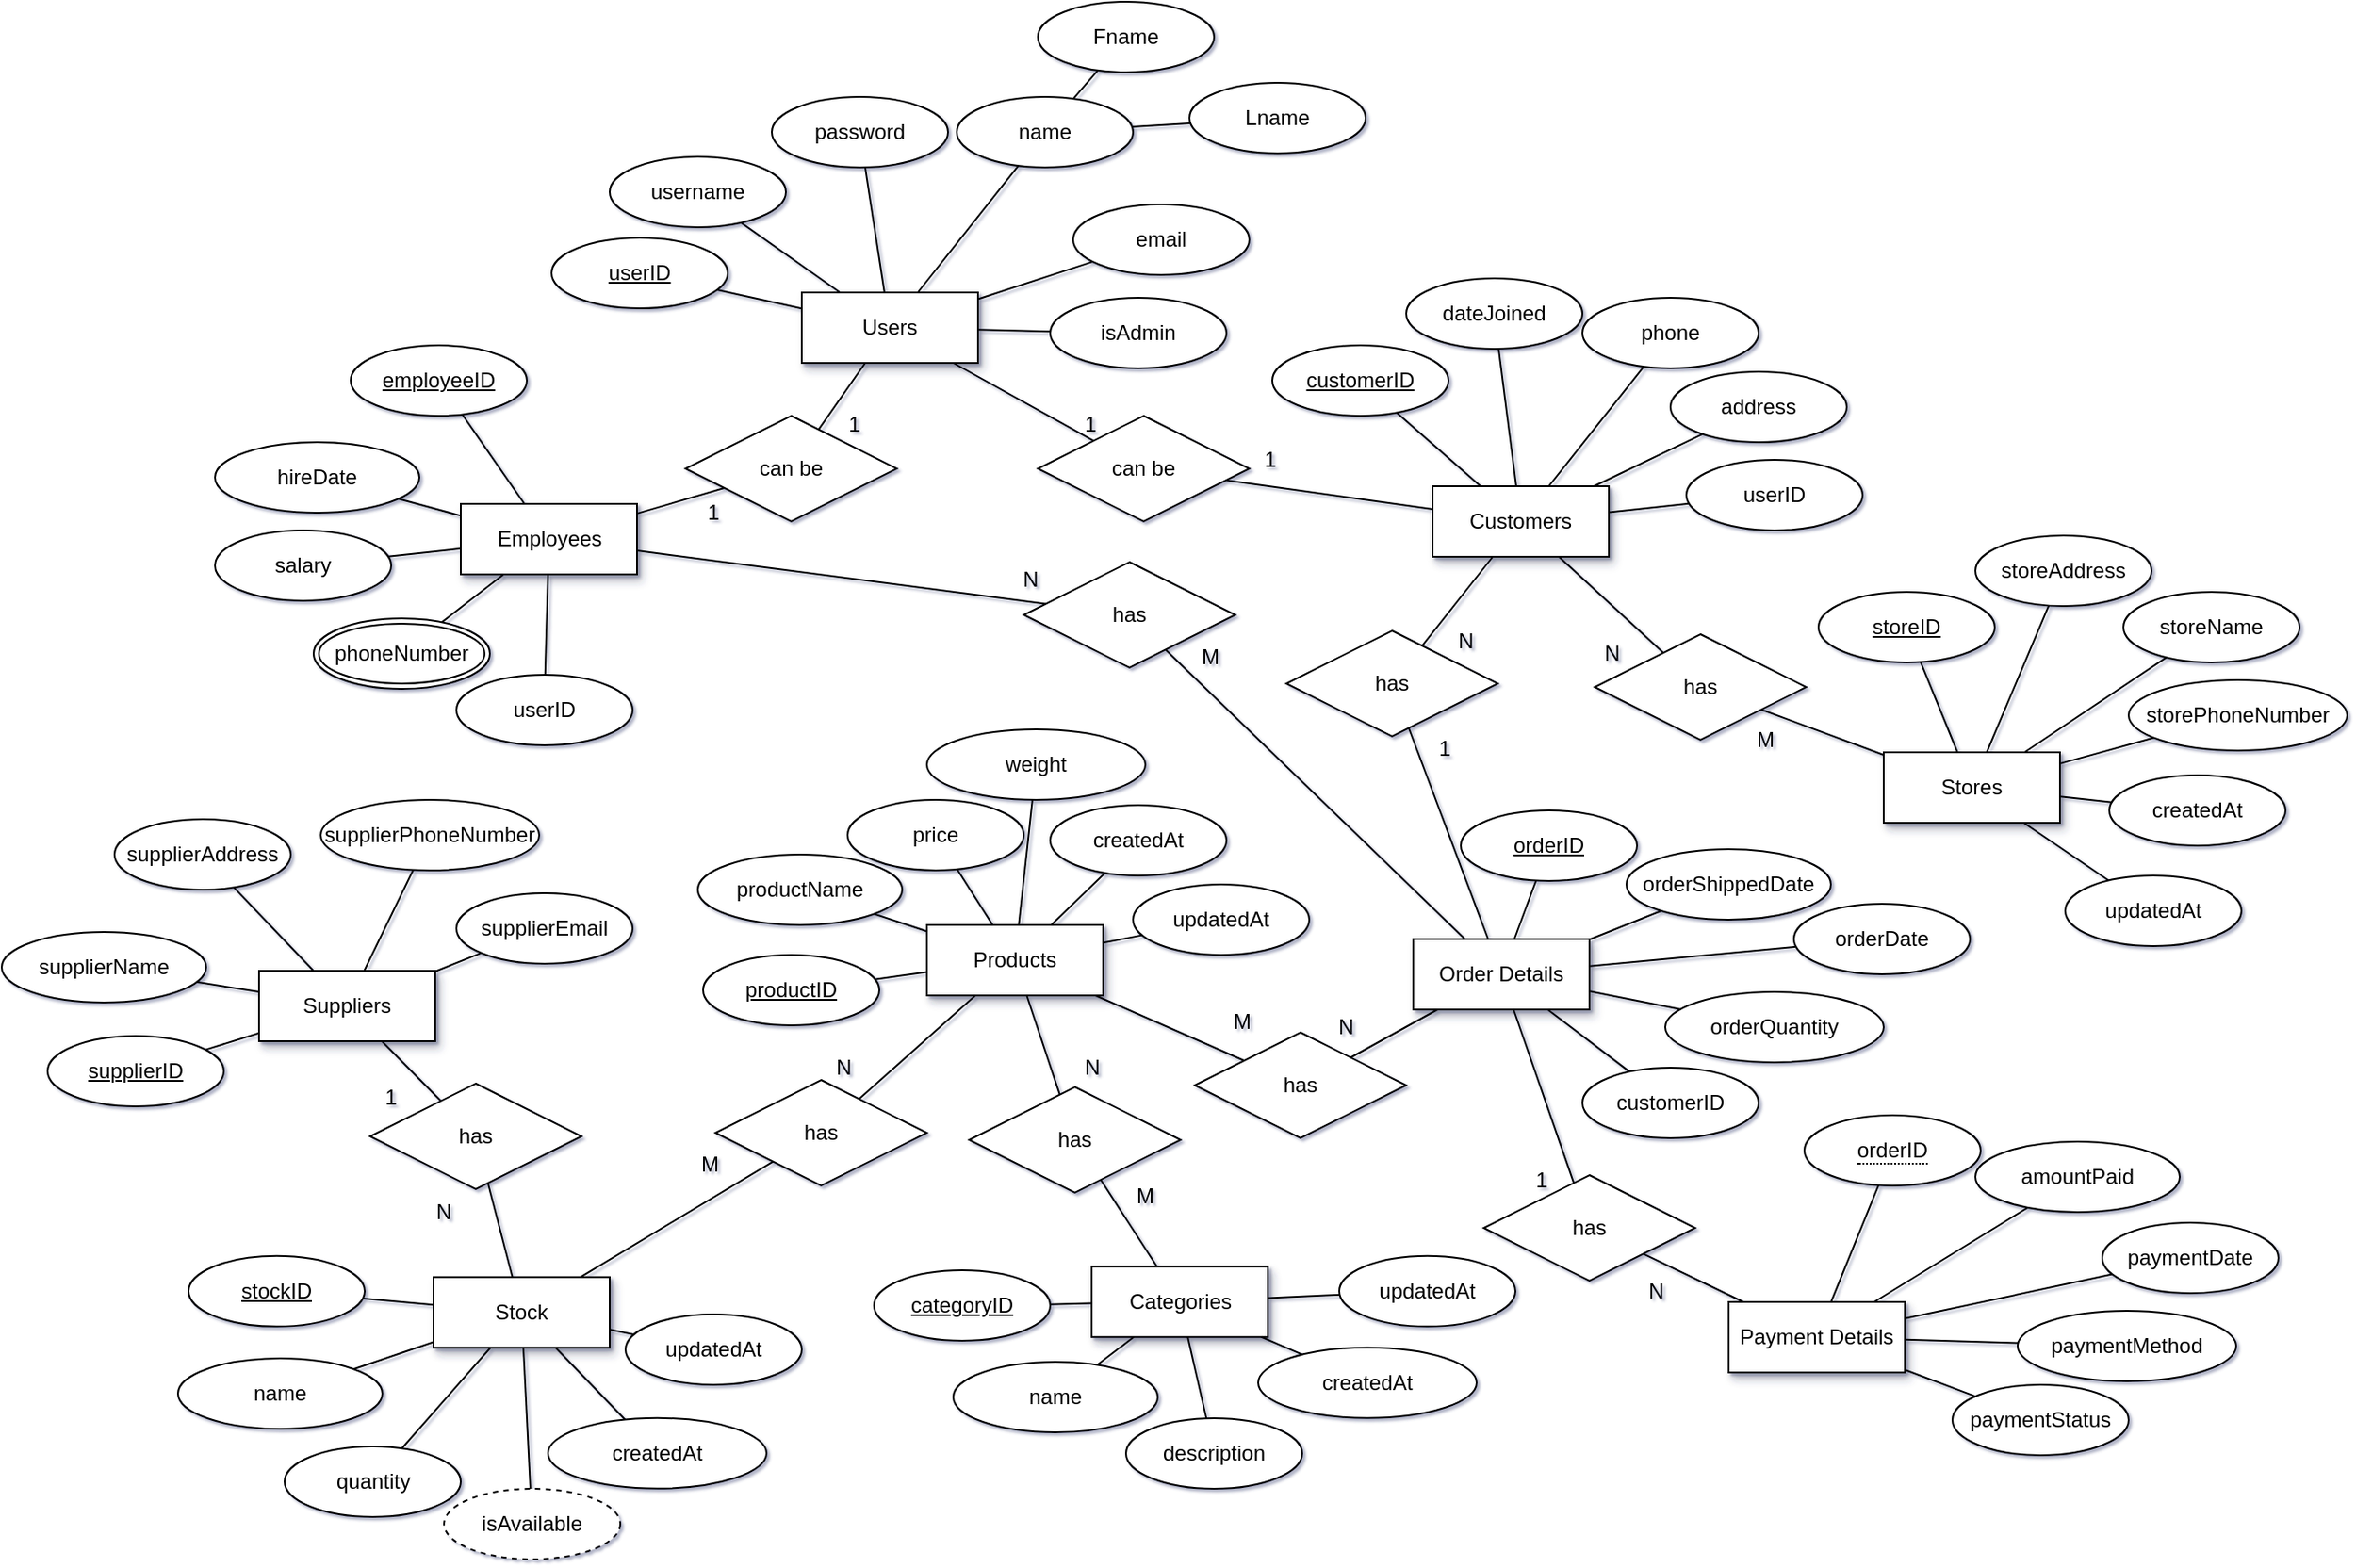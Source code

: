 <mxfile version="22.1.3" type="device">
  <diagram id="R2lEEEUBdFMjLlhIrx00" name="Page-1">
    <mxGraphModel dx="2127" dy="1282" grid="0" gridSize="10" guides="1" tooltips="1" connect="1" arrows="1" fold="1" page="0" pageScale="1" pageWidth="850" pageHeight="1100" math="0" shadow="1" extFonts="Permanent Marker^https://fonts.googleapis.com/css?family=Permanent+Marker">
      <root>
        <mxCell id="0" />
        <mxCell id="1" parent="0" />
        <mxCell id="1cKIMQXp5jVolpoYQYA_-37" style="rounded=0;orthogonalLoop=1;jettySize=auto;html=1;endArrow=none;endFill=0;" edge="1" parent="1" source="1cKIMQXp5jVolpoYQYA_-1" target="1cKIMQXp5jVolpoYQYA_-36">
          <mxGeometry relative="1" as="geometry" />
        </mxCell>
        <mxCell id="1cKIMQXp5jVolpoYQYA_-1" value="Users" style="whiteSpace=wrap;html=1;align=center;shadow=1;" vertex="1" parent="1">
          <mxGeometry x="380" y="158" width="100" height="40" as="geometry" />
        </mxCell>
        <mxCell id="1cKIMQXp5jVolpoYQYA_-11" style="rounded=0;orthogonalLoop=1;jettySize=auto;html=1;endArrow=none;endFill=0;" edge="1" parent="1" source="1cKIMQXp5jVolpoYQYA_-2" target="1cKIMQXp5jVolpoYQYA_-1">
          <mxGeometry relative="1" as="geometry" />
        </mxCell>
        <mxCell id="1cKIMQXp5jVolpoYQYA_-2" value="&lt;u&gt;userID&lt;/u&gt;" style="ellipse;whiteSpace=wrap;html=1;align=center;" vertex="1" parent="1">
          <mxGeometry x="238" y="127" width="100" height="40" as="geometry" />
        </mxCell>
        <mxCell id="1cKIMQXp5jVolpoYQYA_-12" style="rounded=0;orthogonalLoop=1;jettySize=auto;html=1;endArrow=none;endFill=0;" edge="1" parent="1" source="1cKIMQXp5jVolpoYQYA_-3" target="1cKIMQXp5jVolpoYQYA_-1">
          <mxGeometry relative="1" as="geometry" />
        </mxCell>
        <mxCell id="1cKIMQXp5jVolpoYQYA_-3" value="username" style="ellipse;whiteSpace=wrap;html=1;align=center;" vertex="1" parent="1">
          <mxGeometry x="271" y="81" width="100" height="40" as="geometry" />
        </mxCell>
        <mxCell id="1cKIMQXp5jVolpoYQYA_-13" style="rounded=0;orthogonalLoop=1;jettySize=auto;html=1;endArrow=none;endFill=0;" edge="1" parent="1" source="1cKIMQXp5jVolpoYQYA_-4" target="1cKIMQXp5jVolpoYQYA_-1">
          <mxGeometry relative="1" as="geometry" />
        </mxCell>
        <mxCell id="1cKIMQXp5jVolpoYQYA_-4" value="password" style="ellipse;whiteSpace=wrap;html=1;align=center;" vertex="1" parent="1">
          <mxGeometry x="363" y="47" width="100" height="40" as="geometry" />
        </mxCell>
        <mxCell id="1cKIMQXp5jVolpoYQYA_-14" style="rounded=0;orthogonalLoop=1;jettySize=auto;html=1;endArrow=none;endFill=0;" edge="1" parent="1" source="1cKIMQXp5jVolpoYQYA_-6" target="1cKIMQXp5jVolpoYQYA_-1">
          <mxGeometry relative="1" as="geometry" />
        </mxCell>
        <mxCell id="1cKIMQXp5jVolpoYQYA_-6" value="name" style="ellipse;whiteSpace=wrap;html=1;align=center;" vertex="1" parent="1">
          <mxGeometry x="468" y="47" width="100" height="40" as="geometry" />
        </mxCell>
        <mxCell id="1cKIMQXp5jVolpoYQYA_-17" style="rounded=0;orthogonalLoop=1;jettySize=auto;html=1;endArrow=none;endFill=0;" edge="1" parent="1" source="1cKIMQXp5jVolpoYQYA_-7" target="1cKIMQXp5jVolpoYQYA_-6">
          <mxGeometry relative="1" as="geometry" />
        </mxCell>
        <mxCell id="1cKIMQXp5jVolpoYQYA_-7" value="Fname" style="ellipse;whiteSpace=wrap;html=1;align=center;" vertex="1" parent="1">
          <mxGeometry x="514" y="-7" width="100" height="40" as="geometry" />
        </mxCell>
        <mxCell id="1cKIMQXp5jVolpoYQYA_-18" style="rounded=0;orthogonalLoop=1;jettySize=auto;html=1;endArrow=none;endFill=0;" edge="1" parent="1" source="1cKIMQXp5jVolpoYQYA_-8" target="1cKIMQXp5jVolpoYQYA_-6">
          <mxGeometry relative="1" as="geometry" />
        </mxCell>
        <mxCell id="1cKIMQXp5jVolpoYQYA_-8" value="Lname" style="ellipse;whiteSpace=wrap;html=1;align=center;" vertex="1" parent="1">
          <mxGeometry x="600" y="39" width="100" height="40" as="geometry" />
        </mxCell>
        <mxCell id="1cKIMQXp5jVolpoYQYA_-15" style="rounded=0;orthogonalLoop=1;jettySize=auto;html=1;endArrow=none;endFill=0;" edge="1" parent="1" source="1cKIMQXp5jVolpoYQYA_-9" target="1cKIMQXp5jVolpoYQYA_-1">
          <mxGeometry relative="1" as="geometry" />
        </mxCell>
        <mxCell id="1cKIMQXp5jVolpoYQYA_-9" value="email" style="ellipse;whiteSpace=wrap;html=1;align=center;" vertex="1" parent="1">
          <mxGeometry x="534" y="108" width="100" height="40" as="geometry" />
        </mxCell>
        <mxCell id="1cKIMQXp5jVolpoYQYA_-16" style="rounded=0;orthogonalLoop=1;jettySize=auto;html=1;endArrow=none;endFill=0;" edge="1" parent="1" source="1cKIMQXp5jVolpoYQYA_-10" target="1cKIMQXp5jVolpoYQYA_-1">
          <mxGeometry relative="1" as="geometry" />
        </mxCell>
        <mxCell id="1cKIMQXp5jVolpoYQYA_-10" value="isAdmin" style="ellipse;whiteSpace=wrap;html=1;align=center;" vertex="1" parent="1">
          <mxGeometry x="521" y="161" width="100" height="40" as="geometry" />
        </mxCell>
        <mxCell id="1cKIMQXp5jVolpoYQYA_-74" style="rounded=0;orthogonalLoop=1;jettySize=auto;html=1;endArrow=none;endFill=0;" edge="1" parent="1" source="1cKIMQXp5jVolpoYQYA_-19" target="1cKIMQXp5jVolpoYQYA_-72">
          <mxGeometry relative="1" as="geometry" />
        </mxCell>
        <mxCell id="1cKIMQXp5jVolpoYQYA_-90" style="rounded=0;orthogonalLoop=1;jettySize=auto;html=1;endArrow=none;endFill=0;" edge="1" parent="1" source="1cKIMQXp5jVolpoYQYA_-19" target="1cKIMQXp5jVolpoYQYA_-89">
          <mxGeometry relative="1" as="geometry" />
        </mxCell>
        <mxCell id="1cKIMQXp5jVolpoYQYA_-19" value="Customers" style="whiteSpace=wrap;html=1;align=center;shadow=1;" vertex="1" parent="1">
          <mxGeometry x="738" y="268" width="100" height="40" as="geometry" />
        </mxCell>
        <mxCell id="1cKIMQXp5jVolpoYQYA_-20" style="rounded=0;orthogonalLoop=1;jettySize=auto;html=1;endArrow=none;endFill=0;" edge="1" parent="1" source="1cKIMQXp5jVolpoYQYA_-21" target="1cKIMQXp5jVolpoYQYA_-19">
          <mxGeometry relative="1" as="geometry" />
        </mxCell>
        <mxCell id="1cKIMQXp5jVolpoYQYA_-21" value="&lt;u&gt;customerID&lt;/u&gt;" style="ellipse;whiteSpace=wrap;html=1;align=center;" vertex="1" parent="1">
          <mxGeometry x="647" y="188" width="100" height="40" as="geometry" />
        </mxCell>
        <mxCell id="1cKIMQXp5jVolpoYQYA_-22" style="rounded=0;orthogonalLoop=1;jettySize=auto;html=1;endArrow=none;endFill=0;" edge="1" parent="1" source="1cKIMQXp5jVolpoYQYA_-23" target="1cKIMQXp5jVolpoYQYA_-19">
          <mxGeometry relative="1" as="geometry" />
        </mxCell>
        <mxCell id="1cKIMQXp5jVolpoYQYA_-23" value="dateJoined" style="ellipse;whiteSpace=wrap;html=1;align=center;" vertex="1" parent="1">
          <mxGeometry x="723" y="150" width="100" height="40" as="geometry" />
        </mxCell>
        <mxCell id="1cKIMQXp5jVolpoYQYA_-24" style="rounded=0;orthogonalLoop=1;jettySize=auto;html=1;endArrow=none;endFill=0;" edge="1" parent="1" source="1cKIMQXp5jVolpoYQYA_-25" target="1cKIMQXp5jVolpoYQYA_-19">
          <mxGeometry relative="1" as="geometry" />
        </mxCell>
        <mxCell id="1cKIMQXp5jVolpoYQYA_-25" value="phone" style="ellipse;whiteSpace=wrap;html=1;align=center;" vertex="1" parent="1">
          <mxGeometry x="823" y="161" width="100" height="40" as="geometry" />
        </mxCell>
        <mxCell id="1cKIMQXp5jVolpoYQYA_-26" style="rounded=0;orthogonalLoop=1;jettySize=auto;html=1;endArrow=none;endFill=0;" edge="1" parent="1" source="1cKIMQXp5jVolpoYQYA_-27" target="1cKIMQXp5jVolpoYQYA_-19">
          <mxGeometry relative="1" as="geometry" />
        </mxCell>
        <mxCell id="1cKIMQXp5jVolpoYQYA_-27" value="address" style="ellipse;whiteSpace=wrap;html=1;align=center;" vertex="1" parent="1">
          <mxGeometry x="873" y="203" width="100" height="40" as="geometry" />
        </mxCell>
        <mxCell id="1cKIMQXp5jVolpoYQYA_-32" style="rounded=0;orthogonalLoop=1;jettySize=auto;html=1;endArrow=none;endFill=0;" edge="1" parent="1" source="1cKIMQXp5jVolpoYQYA_-33" target="1cKIMQXp5jVolpoYQYA_-19">
          <mxGeometry relative="1" as="geometry" />
        </mxCell>
        <mxCell id="1cKIMQXp5jVolpoYQYA_-33" value="userID" style="ellipse;whiteSpace=wrap;html=1;align=center;" vertex="1" parent="1">
          <mxGeometry x="882" y="253" width="100" height="40" as="geometry" />
        </mxCell>
        <mxCell id="1cKIMQXp5jVolpoYQYA_-38" style="rounded=0;orthogonalLoop=1;jettySize=auto;html=1;endArrow=none;endFill=0;" edge="1" parent="1" source="1cKIMQXp5jVolpoYQYA_-36" target="1cKIMQXp5jVolpoYQYA_-19">
          <mxGeometry relative="1" as="geometry" />
        </mxCell>
        <mxCell id="1cKIMQXp5jVolpoYQYA_-36" value="can be" style="shape=rhombus;perimeter=rhombusPerimeter;whiteSpace=wrap;html=1;align=center;" vertex="1" parent="1">
          <mxGeometry x="514" y="228" width="120" height="60" as="geometry" />
        </mxCell>
        <mxCell id="1cKIMQXp5jVolpoYQYA_-71" style="rounded=0;orthogonalLoop=1;jettySize=auto;html=1;endArrow=none;endFill=0;" edge="1" parent="1" source="1cKIMQXp5jVolpoYQYA_-59" target="1cKIMQXp5jVolpoYQYA_-70">
          <mxGeometry relative="1" as="geometry" />
        </mxCell>
        <mxCell id="1cKIMQXp5jVolpoYQYA_-59" value="Stores" style="whiteSpace=wrap;html=1;align=center;shadow=1;" vertex="1" parent="1">
          <mxGeometry x="994" y="419" width="100" height="40" as="geometry" />
        </mxCell>
        <mxCell id="1cKIMQXp5jVolpoYQYA_-60" style="rounded=0;orthogonalLoop=1;jettySize=auto;html=1;endArrow=none;endFill=0;" edge="1" parent="1" source="1cKIMQXp5jVolpoYQYA_-61" target="1cKIMQXp5jVolpoYQYA_-59">
          <mxGeometry relative="1" as="geometry" />
        </mxCell>
        <mxCell id="1cKIMQXp5jVolpoYQYA_-61" value="&lt;u&gt;storeID&lt;/u&gt;" style="ellipse;whiteSpace=wrap;html=1;align=center;" vertex="1" parent="1">
          <mxGeometry x="957" y="328" width="100" height="40" as="geometry" />
        </mxCell>
        <mxCell id="1cKIMQXp5jVolpoYQYA_-62" style="rounded=0;orthogonalLoop=1;jettySize=auto;html=1;endArrow=none;endFill=0;" edge="1" parent="1" source="1cKIMQXp5jVolpoYQYA_-63" target="1cKIMQXp5jVolpoYQYA_-59">
          <mxGeometry relative="1" as="geometry" />
        </mxCell>
        <mxCell id="1cKIMQXp5jVolpoYQYA_-63" value="storeAddress" style="ellipse;whiteSpace=wrap;html=1;align=center;" vertex="1" parent="1">
          <mxGeometry x="1046" y="296" width="100" height="40" as="geometry" />
        </mxCell>
        <mxCell id="1cKIMQXp5jVolpoYQYA_-64" style="rounded=0;orthogonalLoop=1;jettySize=auto;html=1;endArrow=none;endFill=0;" edge="1" parent="1" source="1cKIMQXp5jVolpoYQYA_-65" target="1cKIMQXp5jVolpoYQYA_-59">
          <mxGeometry relative="1" as="geometry" />
        </mxCell>
        <mxCell id="1cKIMQXp5jVolpoYQYA_-65" value="storeName" style="ellipse;whiteSpace=wrap;html=1;align=center;" vertex="1" parent="1">
          <mxGeometry x="1130" y="328" width="100" height="40" as="geometry" />
        </mxCell>
        <mxCell id="1cKIMQXp5jVolpoYQYA_-66" style="rounded=0;orthogonalLoop=1;jettySize=auto;html=1;endArrow=none;endFill=0;" edge="1" parent="1" source="1cKIMQXp5jVolpoYQYA_-67" target="1cKIMQXp5jVolpoYQYA_-59">
          <mxGeometry relative="1" as="geometry" />
        </mxCell>
        <mxCell id="1cKIMQXp5jVolpoYQYA_-67" value="storePhoneNumber" style="ellipse;whiteSpace=wrap;html=1;align=center;" vertex="1" parent="1">
          <mxGeometry x="1133" y="378" width="124" height="40" as="geometry" />
        </mxCell>
        <mxCell id="1cKIMQXp5jVolpoYQYA_-68" style="rounded=0;orthogonalLoop=1;jettySize=auto;html=1;endArrow=none;endFill=0;" edge="1" parent="1" source="1cKIMQXp5jVolpoYQYA_-69" target="1cKIMQXp5jVolpoYQYA_-59">
          <mxGeometry relative="1" as="geometry" />
        </mxCell>
        <mxCell id="1cKIMQXp5jVolpoYQYA_-69" value="createdAt" style="ellipse;whiteSpace=wrap;html=1;align=center;" vertex="1" parent="1">
          <mxGeometry x="1122" y="432" width="100" height="40" as="geometry" />
        </mxCell>
        <mxCell id="1cKIMQXp5jVolpoYQYA_-70" value="updatedAt" style="ellipse;whiteSpace=wrap;html=1;align=center;" vertex="1" parent="1">
          <mxGeometry x="1097" y="489" width="100" height="40" as="geometry" />
        </mxCell>
        <mxCell id="1cKIMQXp5jVolpoYQYA_-75" style="rounded=0;orthogonalLoop=1;jettySize=auto;html=1;endArrow=none;endFill=0;" edge="1" parent="1" source="1cKIMQXp5jVolpoYQYA_-72" target="1cKIMQXp5jVolpoYQYA_-59">
          <mxGeometry relative="1" as="geometry" />
        </mxCell>
        <mxCell id="1cKIMQXp5jVolpoYQYA_-72" value="has" style="shape=rhombus;perimeter=rhombusPerimeter;whiteSpace=wrap;html=1;align=center;" vertex="1" parent="1">
          <mxGeometry x="830" y="352" width="120" height="60" as="geometry" />
        </mxCell>
        <mxCell id="1cKIMQXp5jVolpoYQYA_-106" style="rounded=0;orthogonalLoop=1;jettySize=auto;html=1;endArrow=none;endFill=0;" edge="1" parent="1" source="1cKIMQXp5jVolpoYQYA_-77" target="1cKIMQXp5jVolpoYQYA_-105">
          <mxGeometry relative="1" as="geometry" />
        </mxCell>
        <mxCell id="1cKIMQXp5jVolpoYQYA_-77" value="Order Details" style="whiteSpace=wrap;html=1;align=center;shadow=1;" vertex="1" parent="1">
          <mxGeometry x="727" y="525" width="100" height="40" as="geometry" />
        </mxCell>
        <mxCell id="1cKIMQXp5jVolpoYQYA_-78" style="rounded=0;orthogonalLoop=1;jettySize=auto;html=1;endArrow=none;endFill=0;" edge="1" parent="1" source="1cKIMQXp5jVolpoYQYA_-79" target="1cKIMQXp5jVolpoYQYA_-77">
          <mxGeometry relative="1" as="geometry" />
        </mxCell>
        <mxCell id="1cKIMQXp5jVolpoYQYA_-79" value="&lt;u&gt;orderID&lt;/u&gt;" style="ellipse;whiteSpace=wrap;html=1;align=center;" vertex="1" parent="1">
          <mxGeometry x="754" y="452" width="100" height="40" as="geometry" />
        </mxCell>
        <mxCell id="1cKIMQXp5jVolpoYQYA_-80" style="rounded=0;orthogonalLoop=1;jettySize=auto;html=1;endArrow=none;endFill=0;" edge="1" parent="1" source="1cKIMQXp5jVolpoYQYA_-81" target="1cKIMQXp5jVolpoYQYA_-77">
          <mxGeometry relative="1" as="geometry" />
        </mxCell>
        <mxCell id="1cKIMQXp5jVolpoYQYA_-81" value="orderShippedDate" style="ellipse;whiteSpace=wrap;html=1;align=center;" vertex="1" parent="1">
          <mxGeometry x="848" y="474" width="116" height="40" as="geometry" />
        </mxCell>
        <mxCell id="1cKIMQXp5jVolpoYQYA_-82" style="rounded=0;orthogonalLoop=1;jettySize=auto;html=1;endArrow=none;endFill=0;" edge="1" parent="1" source="1cKIMQXp5jVolpoYQYA_-83" target="1cKIMQXp5jVolpoYQYA_-77">
          <mxGeometry relative="1" as="geometry" />
        </mxCell>
        <mxCell id="1cKIMQXp5jVolpoYQYA_-83" value="orderDate" style="ellipse;whiteSpace=wrap;html=1;align=center;" vertex="1" parent="1">
          <mxGeometry x="943" y="505" width="100" height="40" as="geometry" />
        </mxCell>
        <mxCell id="1cKIMQXp5jVolpoYQYA_-84" style="rounded=0;orthogonalLoop=1;jettySize=auto;html=1;endArrow=none;endFill=0;" edge="1" parent="1" source="1cKIMQXp5jVolpoYQYA_-85" target="1cKIMQXp5jVolpoYQYA_-77">
          <mxGeometry relative="1" as="geometry" />
        </mxCell>
        <mxCell id="1cKIMQXp5jVolpoYQYA_-85" value="orderQuantity" style="ellipse;whiteSpace=wrap;html=1;align=center;" vertex="1" parent="1">
          <mxGeometry x="870" y="555" width="124" height="40" as="geometry" />
        </mxCell>
        <mxCell id="1cKIMQXp5jVolpoYQYA_-86" style="rounded=0;orthogonalLoop=1;jettySize=auto;html=1;endArrow=none;endFill=0;" edge="1" parent="1" source="1cKIMQXp5jVolpoYQYA_-87" target="1cKIMQXp5jVolpoYQYA_-77">
          <mxGeometry relative="1" as="geometry" />
        </mxCell>
        <mxCell id="1cKIMQXp5jVolpoYQYA_-87" value="customerID" style="ellipse;whiteSpace=wrap;html=1;align=center;" vertex="1" parent="1">
          <mxGeometry x="823" y="598" width="100" height="40" as="geometry" />
        </mxCell>
        <mxCell id="1cKIMQXp5jVolpoYQYA_-91" style="rounded=0;orthogonalLoop=1;jettySize=auto;html=1;endArrow=none;endFill=0;" edge="1" parent="1" source="1cKIMQXp5jVolpoYQYA_-89" target="1cKIMQXp5jVolpoYQYA_-77">
          <mxGeometry relative="1" as="geometry" />
        </mxCell>
        <mxCell id="1cKIMQXp5jVolpoYQYA_-89" value="has" style="shape=rhombus;perimeter=rhombusPerimeter;whiteSpace=wrap;html=1;align=center;" vertex="1" parent="1">
          <mxGeometry x="655" y="350" width="120" height="60" as="geometry" />
        </mxCell>
        <mxCell id="1cKIMQXp5jVolpoYQYA_-92" value="Payment Details" style="whiteSpace=wrap;html=1;align=center;shadow=1;" vertex="1" parent="1">
          <mxGeometry x="906" y="731" width="100" height="40" as="geometry" />
        </mxCell>
        <mxCell id="1cKIMQXp5jVolpoYQYA_-93" style="rounded=0;orthogonalLoop=1;jettySize=auto;html=1;endArrow=none;endFill=0;" edge="1" parent="1" source="1cKIMQXp5jVolpoYQYA_-103" target="1cKIMQXp5jVolpoYQYA_-92">
          <mxGeometry relative="1" as="geometry">
            <mxPoint x="990.592" y="670.715" as="sourcePoint" />
          </mxGeometry>
        </mxCell>
        <mxCell id="1cKIMQXp5jVolpoYQYA_-95" style="rounded=0;orthogonalLoop=1;jettySize=auto;html=1;endArrow=none;endFill=0;" edge="1" parent="1" source="1cKIMQXp5jVolpoYQYA_-96" target="1cKIMQXp5jVolpoYQYA_-92">
          <mxGeometry relative="1" as="geometry" />
        </mxCell>
        <mxCell id="1cKIMQXp5jVolpoYQYA_-96" value="amountPaid" style="ellipse;whiteSpace=wrap;html=1;align=center;" vertex="1" parent="1">
          <mxGeometry x="1046" y="640" width="116" height="40" as="geometry" />
        </mxCell>
        <mxCell id="1cKIMQXp5jVolpoYQYA_-97" style="rounded=0;orthogonalLoop=1;jettySize=auto;html=1;endArrow=none;endFill=0;" edge="1" parent="1" source="1cKIMQXp5jVolpoYQYA_-98" target="1cKIMQXp5jVolpoYQYA_-92">
          <mxGeometry relative="1" as="geometry" />
        </mxCell>
        <mxCell id="1cKIMQXp5jVolpoYQYA_-98" value="paymentDate" style="ellipse;whiteSpace=wrap;html=1;align=center;" vertex="1" parent="1">
          <mxGeometry x="1118" y="686" width="100" height="40" as="geometry" />
        </mxCell>
        <mxCell id="1cKIMQXp5jVolpoYQYA_-99" style="rounded=0;orthogonalLoop=1;jettySize=auto;html=1;endArrow=none;endFill=0;" edge="1" parent="1" source="1cKIMQXp5jVolpoYQYA_-100" target="1cKIMQXp5jVolpoYQYA_-92">
          <mxGeometry relative="1" as="geometry" />
        </mxCell>
        <mxCell id="1cKIMQXp5jVolpoYQYA_-100" value="paymentMethod" style="ellipse;whiteSpace=wrap;html=1;align=center;" vertex="1" parent="1">
          <mxGeometry x="1070" y="736" width="124" height="40" as="geometry" />
        </mxCell>
        <mxCell id="1cKIMQXp5jVolpoYQYA_-101" style="rounded=0;orthogonalLoop=1;jettySize=auto;html=1;endArrow=none;endFill=0;" edge="1" parent="1" source="1cKIMQXp5jVolpoYQYA_-102" target="1cKIMQXp5jVolpoYQYA_-92">
          <mxGeometry relative="1" as="geometry" />
        </mxCell>
        <mxCell id="1cKIMQXp5jVolpoYQYA_-102" value="paymentStatus" style="ellipse;whiteSpace=wrap;html=1;align=center;" vertex="1" parent="1">
          <mxGeometry x="1033" y="778" width="100" height="40" as="geometry" />
        </mxCell>
        <mxCell id="1cKIMQXp5jVolpoYQYA_-103" value="&lt;span style=&quot;border-bottom: 1px dotted&quot;&gt;orderID&lt;/span&gt;" style="ellipse;whiteSpace=wrap;html=1;align=center;" vertex="1" parent="1">
          <mxGeometry x="949" y="625" width="100" height="40" as="geometry" />
        </mxCell>
        <mxCell id="1cKIMQXp5jVolpoYQYA_-107" style="rounded=0;orthogonalLoop=1;jettySize=auto;html=1;endArrow=none;endFill=0;" edge="1" parent="1" source="1cKIMQXp5jVolpoYQYA_-105" target="1cKIMQXp5jVolpoYQYA_-92">
          <mxGeometry relative="1" as="geometry" />
        </mxCell>
        <mxCell id="1cKIMQXp5jVolpoYQYA_-105" value="has" style="shape=rhombus;perimeter=rhombusPerimeter;whiteSpace=wrap;html=1;align=center;" vertex="1" parent="1">
          <mxGeometry x="767" y="659" width="120" height="60" as="geometry" />
        </mxCell>
        <mxCell id="1cKIMQXp5jVolpoYQYA_-122" style="rounded=0;orthogonalLoop=1;jettySize=auto;html=1;endArrow=none;endFill=0;" edge="1" parent="1" source="1cKIMQXp5jVolpoYQYA_-110" target="1cKIMQXp5jVolpoYQYA_-121">
          <mxGeometry relative="1" as="geometry" />
        </mxCell>
        <mxCell id="1cKIMQXp5jVolpoYQYA_-181" style="rounded=0;orthogonalLoop=1;jettySize=auto;html=1;endArrow=none;endFill=0;" edge="1" parent="1" source="1cKIMQXp5jVolpoYQYA_-110" target="1cKIMQXp5jVolpoYQYA_-161">
          <mxGeometry relative="1" as="geometry" />
        </mxCell>
        <mxCell id="1cKIMQXp5jVolpoYQYA_-110" value="Products" style="whiteSpace=wrap;html=1;align=center;shadow=1;" vertex="1" parent="1">
          <mxGeometry x="451" y="517" width="100" height="40" as="geometry" />
        </mxCell>
        <mxCell id="1cKIMQXp5jVolpoYQYA_-111" style="rounded=0;orthogonalLoop=1;jettySize=auto;html=1;endArrow=none;endFill=0;" edge="1" parent="1" source="1cKIMQXp5jVolpoYQYA_-174" target="1cKIMQXp5jVolpoYQYA_-110">
          <mxGeometry relative="1" as="geometry">
            <mxPoint x="426.55" y="542.322" as="sourcePoint" />
          </mxGeometry>
        </mxCell>
        <mxCell id="1cKIMQXp5jVolpoYQYA_-112" style="rounded=0;orthogonalLoop=1;jettySize=auto;html=1;endArrow=none;endFill=0;" edge="1" parent="1" source="1cKIMQXp5jVolpoYQYA_-113" target="1cKIMQXp5jVolpoYQYA_-110">
          <mxGeometry relative="1" as="geometry" />
        </mxCell>
        <mxCell id="1cKIMQXp5jVolpoYQYA_-113" value="productName" style="ellipse;whiteSpace=wrap;html=1;align=center;" vertex="1" parent="1">
          <mxGeometry x="321" y="477" width="116" height="40" as="geometry" />
        </mxCell>
        <mxCell id="1cKIMQXp5jVolpoYQYA_-114" style="rounded=0;orthogonalLoop=1;jettySize=auto;html=1;endArrow=none;endFill=0;" edge="1" parent="1" source="1cKIMQXp5jVolpoYQYA_-115" target="1cKIMQXp5jVolpoYQYA_-110">
          <mxGeometry relative="1" as="geometry" />
        </mxCell>
        <mxCell id="1cKIMQXp5jVolpoYQYA_-115" value="price" style="ellipse;whiteSpace=wrap;html=1;align=center;" vertex="1" parent="1">
          <mxGeometry x="406" y="446" width="100" height="40" as="geometry" />
        </mxCell>
        <mxCell id="1cKIMQXp5jVolpoYQYA_-116" style="rounded=0;orthogonalLoop=1;jettySize=auto;html=1;endArrow=none;endFill=0;" edge="1" parent="1" source="1cKIMQXp5jVolpoYQYA_-117" target="1cKIMQXp5jVolpoYQYA_-110">
          <mxGeometry relative="1" as="geometry" />
        </mxCell>
        <mxCell id="1cKIMQXp5jVolpoYQYA_-117" value="weight" style="ellipse;whiteSpace=wrap;html=1;align=center;" vertex="1" parent="1">
          <mxGeometry x="451" y="406" width="124" height="40" as="geometry" />
        </mxCell>
        <mxCell id="1cKIMQXp5jVolpoYQYA_-118" style="rounded=0;orthogonalLoop=1;jettySize=auto;html=1;endArrow=none;endFill=0;" edge="1" parent="1" source="1cKIMQXp5jVolpoYQYA_-119" target="1cKIMQXp5jVolpoYQYA_-110">
          <mxGeometry relative="1" as="geometry" />
        </mxCell>
        <mxCell id="1cKIMQXp5jVolpoYQYA_-119" value="createdAt" style="ellipse;whiteSpace=wrap;html=1;align=center;" vertex="1" parent="1">
          <mxGeometry x="521" y="449" width="100" height="40" as="geometry" />
        </mxCell>
        <mxCell id="1cKIMQXp5jVolpoYQYA_-121" value="updatedAt" style="ellipse;whiteSpace=wrap;html=1;align=center;" vertex="1" parent="1">
          <mxGeometry x="568" y="494" width="100" height="40" as="geometry" />
        </mxCell>
        <mxCell id="1cKIMQXp5jVolpoYQYA_-125" style="rounded=0;orthogonalLoop=1;jettySize=auto;html=1;endArrow=none;endFill=0;" edge="1" parent="1" source="1cKIMQXp5jVolpoYQYA_-124" target="1cKIMQXp5jVolpoYQYA_-77">
          <mxGeometry relative="1" as="geometry" />
        </mxCell>
        <mxCell id="1cKIMQXp5jVolpoYQYA_-126" style="rounded=0;orthogonalLoop=1;jettySize=auto;html=1;endArrow=none;endFill=0;" edge="1" parent="1" source="1cKIMQXp5jVolpoYQYA_-124" target="1cKIMQXp5jVolpoYQYA_-110">
          <mxGeometry relative="1" as="geometry" />
        </mxCell>
        <mxCell id="1cKIMQXp5jVolpoYQYA_-124" value="has" style="shape=rhombus;perimeter=rhombusPerimeter;whiteSpace=wrap;html=1;align=center;" vertex="1" parent="1">
          <mxGeometry x="603" y="578" width="120" height="60" as="geometry" />
        </mxCell>
        <mxCell id="1cKIMQXp5jVolpoYQYA_-128" value="Categories" style="whiteSpace=wrap;html=1;align=center;shadow=1;" vertex="1" parent="1">
          <mxGeometry x="544.5" y="710.89" width="100" height="40" as="geometry" />
        </mxCell>
        <mxCell id="1cKIMQXp5jVolpoYQYA_-129" style="rounded=0;orthogonalLoop=1;jettySize=auto;html=1;endArrow=none;endFill=0;" edge="1" parent="1" source="1cKIMQXp5jVolpoYQYA_-175" target="1cKIMQXp5jVolpoYQYA_-128">
          <mxGeometry relative="1" as="geometry">
            <mxPoint x="514.849" y="749.279" as="sourcePoint" />
          </mxGeometry>
        </mxCell>
        <mxCell id="1cKIMQXp5jVolpoYQYA_-130" style="rounded=0;orthogonalLoop=1;jettySize=auto;html=1;endArrow=none;endFill=0;" edge="1" parent="1" source="1cKIMQXp5jVolpoYQYA_-131" target="1cKIMQXp5jVolpoYQYA_-128">
          <mxGeometry relative="1" as="geometry" />
        </mxCell>
        <mxCell id="1cKIMQXp5jVolpoYQYA_-131" value="name" style="ellipse;whiteSpace=wrap;html=1;align=center;" vertex="1" parent="1">
          <mxGeometry x="466" y="765" width="116" height="40" as="geometry" />
        </mxCell>
        <mxCell id="1cKIMQXp5jVolpoYQYA_-132" style="rounded=0;orthogonalLoop=1;jettySize=auto;html=1;endArrow=none;endFill=0;" edge="1" parent="1" source="1cKIMQXp5jVolpoYQYA_-133" target="1cKIMQXp5jVolpoYQYA_-128">
          <mxGeometry relative="1" as="geometry" />
        </mxCell>
        <mxCell id="1cKIMQXp5jVolpoYQYA_-133" value="description" style="ellipse;whiteSpace=wrap;html=1;align=center;" vertex="1" parent="1">
          <mxGeometry x="564" y="797" width="100" height="40" as="geometry" />
        </mxCell>
        <mxCell id="1cKIMQXp5jVolpoYQYA_-134" style="rounded=0;orthogonalLoop=1;jettySize=auto;html=1;endArrow=none;endFill=0;" edge="1" parent="1" source="1cKIMQXp5jVolpoYQYA_-135" target="1cKIMQXp5jVolpoYQYA_-128">
          <mxGeometry relative="1" as="geometry" />
        </mxCell>
        <mxCell id="1cKIMQXp5jVolpoYQYA_-135" value="createdAt" style="ellipse;whiteSpace=wrap;html=1;align=center;" vertex="1" parent="1">
          <mxGeometry x="639" y="756.89" width="124" height="40" as="geometry" />
        </mxCell>
        <mxCell id="1cKIMQXp5jVolpoYQYA_-136" style="rounded=0;orthogonalLoop=1;jettySize=auto;html=1;endArrow=none;endFill=0;" edge="1" parent="1" source="1cKIMQXp5jVolpoYQYA_-137" target="1cKIMQXp5jVolpoYQYA_-128">
          <mxGeometry relative="1" as="geometry" />
        </mxCell>
        <mxCell id="1cKIMQXp5jVolpoYQYA_-137" value="updatedAt" style="ellipse;whiteSpace=wrap;html=1;align=center;" vertex="1" parent="1">
          <mxGeometry x="685" y="704.89" width="100" height="40" as="geometry" />
        </mxCell>
        <mxCell id="1cKIMQXp5jVolpoYQYA_-140" style="rounded=0;orthogonalLoop=1;jettySize=auto;html=1;endArrow=none;endFill=0;" edge="1" parent="1" source="1cKIMQXp5jVolpoYQYA_-141" target="1cKIMQXp5jVolpoYQYA_-128">
          <mxGeometry relative="1" as="geometry">
            <mxPoint x="580.784" y="628.998" as="sourcePoint" />
          </mxGeometry>
        </mxCell>
        <mxCell id="1cKIMQXp5jVolpoYQYA_-142" style="rounded=0;orthogonalLoop=1;jettySize=auto;html=1;endArrow=none;endFill=0;" edge="1" parent="1" source="1cKIMQXp5jVolpoYQYA_-141" target="1cKIMQXp5jVolpoYQYA_-110">
          <mxGeometry relative="1" as="geometry" />
        </mxCell>
        <mxCell id="1cKIMQXp5jVolpoYQYA_-141" value="has" style="shape=rhombus;perimeter=rhombusPerimeter;whiteSpace=wrap;html=1;align=center;" vertex="1" parent="1">
          <mxGeometry x="475" y="609" width="120" height="60" as="geometry" />
        </mxCell>
        <mxCell id="1cKIMQXp5jVolpoYQYA_-143" value="Employees" style="whiteSpace=wrap;html=1;align=center;shadow=1;" vertex="1" parent="1">
          <mxGeometry x="186.5" y="278" width="100" height="40" as="geometry" />
        </mxCell>
        <mxCell id="1cKIMQXp5jVolpoYQYA_-144" style="rounded=0;orthogonalLoop=1;jettySize=auto;html=1;endArrow=none;endFill=0;" edge="1" parent="1" source="1cKIMQXp5jVolpoYQYA_-173" target="1cKIMQXp5jVolpoYQYA_-143">
          <mxGeometry relative="1" as="geometry">
            <mxPoint x="194.287" y="242.166" as="sourcePoint" />
          </mxGeometry>
        </mxCell>
        <mxCell id="1cKIMQXp5jVolpoYQYA_-145" style="rounded=0;orthogonalLoop=1;jettySize=auto;html=1;endArrow=none;endFill=0;" edge="1" parent="1" source="1cKIMQXp5jVolpoYQYA_-146" target="1cKIMQXp5jVolpoYQYA_-143">
          <mxGeometry relative="1" as="geometry" />
        </mxCell>
        <mxCell id="1cKIMQXp5jVolpoYQYA_-146" value="hireDate" style="ellipse;whiteSpace=wrap;html=1;align=center;" vertex="1" parent="1">
          <mxGeometry x="47" y="243" width="116" height="40" as="geometry" />
        </mxCell>
        <mxCell id="1cKIMQXp5jVolpoYQYA_-147" style="rounded=0;orthogonalLoop=1;jettySize=auto;html=1;endArrow=none;endFill=0;" edge="1" parent="1" source="1cKIMQXp5jVolpoYQYA_-148" target="1cKIMQXp5jVolpoYQYA_-143">
          <mxGeometry relative="1" as="geometry" />
        </mxCell>
        <mxCell id="1cKIMQXp5jVolpoYQYA_-148" value="salary" style="ellipse;whiteSpace=wrap;html=1;align=center;" vertex="1" parent="1">
          <mxGeometry x="47" y="293" width="100" height="40" as="geometry" />
        </mxCell>
        <mxCell id="1cKIMQXp5jVolpoYQYA_-149" style="rounded=0;orthogonalLoop=1;jettySize=auto;html=1;endArrow=none;endFill=0;" edge="1" parent="1" source="1cKIMQXp5jVolpoYQYA_-154" target="1cKIMQXp5jVolpoYQYA_-143">
          <mxGeometry relative="1" as="geometry">
            <mxPoint x="314.848" y="339.099" as="sourcePoint" />
          </mxGeometry>
        </mxCell>
        <mxCell id="1cKIMQXp5jVolpoYQYA_-151" style="rounded=0;orthogonalLoop=1;jettySize=auto;html=1;endArrow=none;endFill=0;" edge="1" parent="1" source="1cKIMQXp5jVolpoYQYA_-152" target="1cKIMQXp5jVolpoYQYA_-143">
          <mxGeometry relative="1" as="geometry" />
        </mxCell>
        <mxCell id="1cKIMQXp5jVolpoYQYA_-152" value="userID" style="ellipse;whiteSpace=wrap;html=1;align=center;" vertex="1" parent="1">
          <mxGeometry x="184" y="375" width="100" height="40" as="geometry" />
        </mxCell>
        <mxCell id="1cKIMQXp5jVolpoYQYA_-154" value="phoneNumber" style="ellipse;shape=doubleEllipse;margin=3;whiteSpace=wrap;html=1;align=center;" vertex="1" parent="1">
          <mxGeometry x="103" y="343" width="100" height="40" as="geometry" />
        </mxCell>
        <mxCell id="1cKIMQXp5jVolpoYQYA_-157" style="rounded=0;orthogonalLoop=1;jettySize=auto;html=1;endArrow=none;endFill=0;" edge="1" parent="1" source="1cKIMQXp5jVolpoYQYA_-155" target="1cKIMQXp5jVolpoYQYA_-1">
          <mxGeometry relative="1" as="geometry" />
        </mxCell>
        <mxCell id="1cKIMQXp5jVolpoYQYA_-158" style="rounded=0;orthogonalLoop=1;jettySize=auto;html=1;endArrow=none;endFill=0;" edge="1" parent="1" source="1cKIMQXp5jVolpoYQYA_-155" target="1cKIMQXp5jVolpoYQYA_-143">
          <mxGeometry relative="1" as="geometry" />
        </mxCell>
        <mxCell id="1cKIMQXp5jVolpoYQYA_-155" value="can be" style="shape=rhombus;perimeter=rhombusPerimeter;whiteSpace=wrap;html=1;align=center;" vertex="1" parent="1">
          <mxGeometry x="314" y="228" width="120" height="60" as="geometry" />
        </mxCell>
        <mxCell id="1cKIMQXp5jVolpoYQYA_-159" style="rounded=0;orthogonalLoop=1;jettySize=auto;html=1;endArrow=none;endFill=0;" edge="1" parent="1" source="1cKIMQXp5jVolpoYQYA_-156" target="1cKIMQXp5jVolpoYQYA_-143">
          <mxGeometry relative="1" as="geometry" />
        </mxCell>
        <mxCell id="1cKIMQXp5jVolpoYQYA_-160" style="rounded=0;orthogonalLoop=1;jettySize=auto;html=1;endArrow=none;endFill=0;" edge="1" parent="1" source="1cKIMQXp5jVolpoYQYA_-156" target="1cKIMQXp5jVolpoYQYA_-77">
          <mxGeometry relative="1" as="geometry" />
        </mxCell>
        <mxCell id="1cKIMQXp5jVolpoYQYA_-156" value="has" style="shape=rhombus;perimeter=rhombusPerimeter;whiteSpace=wrap;html=1;align=center;" vertex="1" parent="1">
          <mxGeometry x="506" y="311" width="120" height="60" as="geometry" />
        </mxCell>
        <mxCell id="1cKIMQXp5jVolpoYQYA_-182" style="rounded=0;orthogonalLoop=1;jettySize=auto;html=1;endArrow=none;endFill=0;" edge="1" parent="1" source="1cKIMQXp5jVolpoYQYA_-161" target="1cKIMQXp5jVolpoYQYA_-162">
          <mxGeometry relative="1" as="geometry" />
        </mxCell>
        <mxCell id="1cKIMQXp5jVolpoYQYA_-161" value="has" style="shape=rhombus;perimeter=rhombusPerimeter;whiteSpace=wrap;html=1;align=center;" vertex="1" parent="1">
          <mxGeometry x="331" y="605" width="120" height="60" as="geometry" />
        </mxCell>
        <mxCell id="1cKIMQXp5jVolpoYQYA_-162" value="Stock" style="whiteSpace=wrap;html=1;align=center;shadow=1;" vertex="1" parent="1">
          <mxGeometry x="171" y="716.89" width="100" height="40" as="geometry" />
        </mxCell>
        <mxCell id="1cKIMQXp5jVolpoYQYA_-163" style="rounded=0;orthogonalLoop=1;jettySize=auto;html=1;endArrow=none;endFill=0;" edge="1" parent="1" source="1cKIMQXp5jVolpoYQYA_-177" target="1cKIMQXp5jVolpoYQYA_-162">
          <mxGeometry relative="1" as="geometry">
            <mxPoint x="166.849" y="755.279" as="sourcePoint" />
          </mxGeometry>
        </mxCell>
        <mxCell id="1cKIMQXp5jVolpoYQYA_-164" style="rounded=0;orthogonalLoop=1;jettySize=auto;html=1;endArrow=none;endFill=0;" edge="1" parent="1" source="1cKIMQXp5jVolpoYQYA_-165" target="1cKIMQXp5jVolpoYQYA_-162">
          <mxGeometry relative="1" as="geometry" />
        </mxCell>
        <mxCell id="1cKIMQXp5jVolpoYQYA_-165" value="name" style="ellipse;whiteSpace=wrap;html=1;align=center;" vertex="1" parent="1">
          <mxGeometry x="26" y="763" width="116" height="40" as="geometry" />
        </mxCell>
        <mxCell id="1cKIMQXp5jVolpoYQYA_-166" style="rounded=0;orthogonalLoop=1;jettySize=auto;html=1;endArrow=none;endFill=0;" edge="1" parent="1" source="1cKIMQXp5jVolpoYQYA_-167" target="1cKIMQXp5jVolpoYQYA_-162">
          <mxGeometry relative="1" as="geometry" />
        </mxCell>
        <mxCell id="1cKIMQXp5jVolpoYQYA_-167" value="quantity" style="ellipse;whiteSpace=wrap;html=1;align=center;" vertex="1" parent="1">
          <mxGeometry x="86.5" y="813" width="100" height="40" as="geometry" />
        </mxCell>
        <mxCell id="1cKIMQXp5jVolpoYQYA_-168" style="rounded=0;orthogonalLoop=1;jettySize=auto;html=1;endArrow=none;endFill=0;" edge="1" parent="1" source="1cKIMQXp5jVolpoYQYA_-169" target="1cKIMQXp5jVolpoYQYA_-162">
          <mxGeometry relative="1" as="geometry" />
        </mxCell>
        <mxCell id="1cKIMQXp5jVolpoYQYA_-169" value="createdAt" style="ellipse;whiteSpace=wrap;html=1;align=center;" vertex="1" parent="1">
          <mxGeometry x="236" y="796.89" width="124" height="40" as="geometry" />
        </mxCell>
        <mxCell id="1cKIMQXp5jVolpoYQYA_-170" style="rounded=0;orthogonalLoop=1;jettySize=auto;html=1;endArrow=none;endFill=0;" edge="1" parent="1" source="1cKIMQXp5jVolpoYQYA_-171" target="1cKIMQXp5jVolpoYQYA_-162">
          <mxGeometry relative="1" as="geometry" />
        </mxCell>
        <mxCell id="1cKIMQXp5jVolpoYQYA_-171" value="updatedAt" style="ellipse;whiteSpace=wrap;html=1;align=center;" vertex="1" parent="1">
          <mxGeometry x="280" y="738" width="100" height="40" as="geometry" />
        </mxCell>
        <mxCell id="1cKIMQXp5jVolpoYQYA_-173" value="&lt;u&gt;employeeID&lt;/u&gt;" style="ellipse;whiteSpace=wrap;html=1;align=center;" vertex="1" parent="1">
          <mxGeometry x="124" y="188" width="100" height="40" as="geometry" />
        </mxCell>
        <mxCell id="1cKIMQXp5jVolpoYQYA_-174" value="&lt;u&gt;productID&lt;/u&gt;" style="ellipse;whiteSpace=wrap;html=1;align=center;" vertex="1" parent="1">
          <mxGeometry x="324" y="534" width="100" height="40" as="geometry" />
        </mxCell>
        <mxCell id="1cKIMQXp5jVolpoYQYA_-175" value="&lt;u&gt;categoryID&lt;/u&gt;" style="ellipse;whiteSpace=wrap;html=1;align=center;" vertex="1" parent="1">
          <mxGeometry x="421" y="713" width="100" height="40" as="geometry" />
        </mxCell>
        <mxCell id="1cKIMQXp5jVolpoYQYA_-177" value="&lt;u&gt;stockID&lt;/u&gt;" style="ellipse;whiteSpace=wrap;html=1;align=center;" vertex="1" parent="1">
          <mxGeometry x="32" y="704.89" width="100" height="40" as="geometry" />
        </mxCell>
        <mxCell id="1cKIMQXp5jVolpoYQYA_-180" style="rounded=0;orthogonalLoop=1;jettySize=auto;html=1;endArrow=none;endFill=0;" edge="1" parent="1" source="1cKIMQXp5jVolpoYQYA_-178" target="1cKIMQXp5jVolpoYQYA_-162">
          <mxGeometry relative="1" as="geometry" />
        </mxCell>
        <mxCell id="1cKIMQXp5jVolpoYQYA_-178" value="isAvailable" style="ellipse;whiteSpace=wrap;html=1;align=center;dashed=1;" vertex="1" parent="1">
          <mxGeometry x="177" y="837" width="100" height="40" as="geometry" />
        </mxCell>
        <mxCell id="1cKIMQXp5jVolpoYQYA_-210" style="rounded=0;orthogonalLoop=1;jettySize=auto;html=1;endArrow=none;endFill=0;" edge="1" parent="1" source="1cKIMQXp5jVolpoYQYA_-196" target="1cKIMQXp5jVolpoYQYA_-209">
          <mxGeometry relative="1" as="geometry" />
        </mxCell>
        <mxCell id="1cKIMQXp5jVolpoYQYA_-196" value="Suppliers" style="whiteSpace=wrap;html=1;align=center;shadow=1;" vertex="1" parent="1">
          <mxGeometry x="72" y="543" width="100" height="40" as="geometry" />
        </mxCell>
        <mxCell id="1cKIMQXp5jVolpoYQYA_-197" style="rounded=0;orthogonalLoop=1;jettySize=auto;html=1;endArrow=none;endFill=0;" edge="1" parent="1" source="1cKIMQXp5jVolpoYQYA_-206" target="1cKIMQXp5jVolpoYQYA_-196">
          <mxGeometry relative="1" as="geometry">
            <mxPoint x="36.849" y="549.389" as="sourcePoint" />
          </mxGeometry>
        </mxCell>
        <mxCell id="1cKIMQXp5jVolpoYQYA_-198" style="rounded=0;orthogonalLoop=1;jettySize=auto;html=1;endArrow=none;endFill=0;" edge="1" parent="1" source="1cKIMQXp5jVolpoYQYA_-199" target="1cKIMQXp5jVolpoYQYA_-196">
          <mxGeometry relative="1" as="geometry" />
        </mxCell>
        <mxCell id="1cKIMQXp5jVolpoYQYA_-199" value="supplierName" style="ellipse;whiteSpace=wrap;html=1;align=center;" vertex="1" parent="1">
          <mxGeometry x="-74" y="521" width="116" height="40" as="geometry" />
        </mxCell>
        <mxCell id="1cKIMQXp5jVolpoYQYA_-200" style="rounded=0;orthogonalLoop=1;jettySize=auto;html=1;endArrow=none;endFill=0;" edge="1" parent="1" source="1cKIMQXp5jVolpoYQYA_-201" target="1cKIMQXp5jVolpoYQYA_-196">
          <mxGeometry relative="1" as="geometry" />
        </mxCell>
        <mxCell id="1cKIMQXp5jVolpoYQYA_-201" value="supplierAddress" style="ellipse;whiteSpace=wrap;html=1;align=center;" vertex="1" parent="1">
          <mxGeometry x="-10" y="457" width="100" height="40" as="geometry" />
        </mxCell>
        <mxCell id="1cKIMQXp5jVolpoYQYA_-202" style="rounded=0;orthogonalLoop=1;jettySize=auto;html=1;endArrow=none;endFill=0;" edge="1" parent="1" source="1cKIMQXp5jVolpoYQYA_-203" target="1cKIMQXp5jVolpoYQYA_-196">
          <mxGeometry relative="1" as="geometry" />
        </mxCell>
        <mxCell id="1cKIMQXp5jVolpoYQYA_-203" value="supplierPhoneNumber" style="ellipse;whiteSpace=wrap;html=1;align=center;" vertex="1" parent="1">
          <mxGeometry x="107" y="446" width="124" height="40" as="geometry" />
        </mxCell>
        <mxCell id="1cKIMQXp5jVolpoYQYA_-204" style="rounded=0;orthogonalLoop=1;jettySize=auto;html=1;endArrow=none;endFill=0;" edge="1" parent="1" source="1cKIMQXp5jVolpoYQYA_-205" target="1cKIMQXp5jVolpoYQYA_-196">
          <mxGeometry relative="1" as="geometry" />
        </mxCell>
        <mxCell id="1cKIMQXp5jVolpoYQYA_-205" value="supplierEmail" style="ellipse;whiteSpace=wrap;html=1;align=center;" vertex="1" parent="1">
          <mxGeometry x="184" y="499" width="100" height="40" as="geometry" />
        </mxCell>
        <mxCell id="1cKIMQXp5jVolpoYQYA_-206" value="&lt;u&gt;supplierID&lt;/u&gt;" style="ellipse;whiteSpace=wrap;html=1;align=center;" vertex="1" parent="1">
          <mxGeometry x="-48" y="580" width="100" height="40" as="geometry" />
        </mxCell>
        <mxCell id="1cKIMQXp5jVolpoYQYA_-211" style="rounded=0;orthogonalLoop=1;jettySize=auto;html=1;endArrow=none;endFill=0;" edge="1" parent="1" source="1cKIMQXp5jVolpoYQYA_-209" target="1cKIMQXp5jVolpoYQYA_-162">
          <mxGeometry relative="1" as="geometry" />
        </mxCell>
        <mxCell id="1cKIMQXp5jVolpoYQYA_-209" value="has" style="shape=rhombus;perimeter=rhombusPerimeter;whiteSpace=wrap;html=1;align=center;" vertex="1" parent="1">
          <mxGeometry x="135" y="607" width="120" height="60" as="geometry" />
        </mxCell>
        <mxCell id="1cKIMQXp5jVolpoYQYA_-212" value="1" style="text;strokeColor=none;align=center;fillColor=none;html=1;verticalAlign=middle;whiteSpace=wrap;rounded=0;" vertex="1" parent="1">
          <mxGeometry x="514" y="218" width="60" height="30" as="geometry" />
        </mxCell>
        <mxCell id="1cKIMQXp5jVolpoYQYA_-213" value="1" style="text;strokeColor=none;align=center;fillColor=none;html=1;verticalAlign=middle;whiteSpace=wrap;rounded=0;" vertex="1" parent="1">
          <mxGeometry x="616" y="238" width="60" height="30" as="geometry" />
        </mxCell>
        <mxCell id="1cKIMQXp5jVolpoYQYA_-214" value="1" style="text;strokeColor=none;align=center;fillColor=none;html=1;verticalAlign=middle;whiteSpace=wrap;rounded=0;" vertex="1" parent="1">
          <mxGeometry x="300" y="268" width="60" height="30" as="geometry" />
        </mxCell>
        <mxCell id="1cKIMQXp5jVolpoYQYA_-215" value="1" style="text;strokeColor=none;align=center;fillColor=none;html=1;verticalAlign=middle;whiteSpace=wrap;rounded=0;" vertex="1" parent="1">
          <mxGeometry x="380" y="218" width="60" height="30" as="geometry" />
        </mxCell>
        <mxCell id="1cKIMQXp5jVolpoYQYA_-216" value="N" style="text;strokeColor=none;align=center;fillColor=none;html=1;verticalAlign=middle;whiteSpace=wrap;rounded=0;" vertex="1" parent="1">
          <mxGeometry x="480" y="306" width="60" height="30" as="geometry" />
        </mxCell>
        <mxCell id="1cKIMQXp5jVolpoYQYA_-217" value="M" style="text;strokeColor=none;align=center;fillColor=none;html=1;verticalAlign=middle;whiteSpace=wrap;rounded=0;" vertex="1" parent="1">
          <mxGeometry x="582" y="350" width="60" height="30" as="geometry" />
        </mxCell>
        <mxCell id="1cKIMQXp5jVolpoYQYA_-218" value="1" style="text;strokeColor=none;align=center;fillColor=none;html=1;verticalAlign=middle;whiteSpace=wrap;rounded=0;" vertex="1" parent="1">
          <mxGeometry x="715" y="402" width="60" height="30" as="geometry" />
        </mxCell>
        <mxCell id="1cKIMQXp5jVolpoYQYA_-221" value="N" style="text;strokeColor=none;align=center;fillColor=none;html=1;verticalAlign=middle;whiteSpace=wrap;rounded=0;" vertex="1" parent="1">
          <mxGeometry x="727" y="341" width="60" height="30" as="geometry" />
        </mxCell>
        <mxCell id="1cKIMQXp5jVolpoYQYA_-222" value="N" style="text;strokeColor=none;align=center;fillColor=none;html=1;verticalAlign=middle;whiteSpace=wrap;rounded=0;" vertex="1" parent="1">
          <mxGeometry x="810" y="348" width="60" height="30" as="geometry" />
        </mxCell>
        <mxCell id="1cKIMQXp5jVolpoYQYA_-223" value="M" style="text;strokeColor=none;align=center;fillColor=none;html=1;verticalAlign=middle;whiteSpace=wrap;rounded=0;" vertex="1" parent="1">
          <mxGeometry x="897" y="397" width="60" height="30" as="geometry" />
        </mxCell>
        <mxCell id="1cKIMQXp5jVolpoYQYA_-224" value="1" style="text;strokeColor=none;align=center;fillColor=none;html=1;verticalAlign=middle;whiteSpace=wrap;rounded=0;" vertex="1" parent="1">
          <mxGeometry x="770" y="647" width="60" height="30" as="geometry" />
        </mxCell>
        <mxCell id="1cKIMQXp5jVolpoYQYA_-227" value="N" style="text;strokeColor=none;align=center;fillColor=none;html=1;verticalAlign=middle;whiteSpace=wrap;rounded=0;" vertex="1" parent="1">
          <mxGeometry x="835" y="709.89" width="60" height="30" as="geometry" />
        </mxCell>
        <mxCell id="1cKIMQXp5jVolpoYQYA_-228" value="N" style="text;strokeColor=none;align=center;fillColor=none;html=1;verticalAlign=middle;whiteSpace=wrap;rounded=0;" vertex="1" parent="1">
          <mxGeometry x="659" y="560" width="60" height="30" as="geometry" />
        </mxCell>
        <mxCell id="1cKIMQXp5jVolpoYQYA_-229" value="N" style="text;strokeColor=none;align=center;fillColor=none;html=1;verticalAlign=middle;whiteSpace=wrap;rounded=0;" vertex="1" parent="1">
          <mxGeometry x="515" y="583" width="60" height="30" as="geometry" />
        </mxCell>
        <mxCell id="1cKIMQXp5jVolpoYQYA_-230" value="M" style="text;strokeColor=none;align=center;fillColor=none;html=1;verticalAlign=middle;whiteSpace=wrap;rounded=0;" vertex="1" parent="1">
          <mxGeometry x="600" y="557" width="60" height="30" as="geometry" />
        </mxCell>
        <mxCell id="1cKIMQXp5jVolpoYQYA_-231" value="M" style="text;strokeColor=none;align=center;fillColor=none;html=1;verticalAlign=middle;whiteSpace=wrap;rounded=0;" vertex="1" parent="1">
          <mxGeometry x="544.5" y="656" width="60" height="30" as="geometry" />
        </mxCell>
        <mxCell id="1cKIMQXp5jVolpoYQYA_-234" value="N" style="text;strokeColor=none;align=center;fillColor=none;html=1;verticalAlign=middle;whiteSpace=wrap;rounded=0;" vertex="1" parent="1">
          <mxGeometry x="374" y="583" width="60" height="30" as="geometry" />
        </mxCell>
        <mxCell id="1cKIMQXp5jVolpoYQYA_-236" value="M" style="text;strokeColor=none;align=center;fillColor=none;html=1;verticalAlign=middle;whiteSpace=wrap;rounded=0;" vertex="1" parent="1">
          <mxGeometry x="298" y="638" width="60" height="30" as="geometry" />
        </mxCell>
        <mxCell id="1cKIMQXp5jVolpoYQYA_-237" value="1" style="text;strokeColor=none;align=center;fillColor=none;html=1;verticalAlign=middle;whiteSpace=wrap;rounded=0;" vertex="1" parent="1">
          <mxGeometry x="117" y="600" width="60" height="30" as="geometry" />
        </mxCell>
        <mxCell id="1cKIMQXp5jVolpoYQYA_-238" value="N" style="text;strokeColor=none;align=center;fillColor=none;html=1;verticalAlign=middle;whiteSpace=wrap;rounded=0;" vertex="1" parent="1">
          <mxGeometry x="147" y="665" width="60" height="30" as="geometry" />
        </mxCell>
      </root>
    </mxGraphModel>
  </diagram>
</mxfile>
